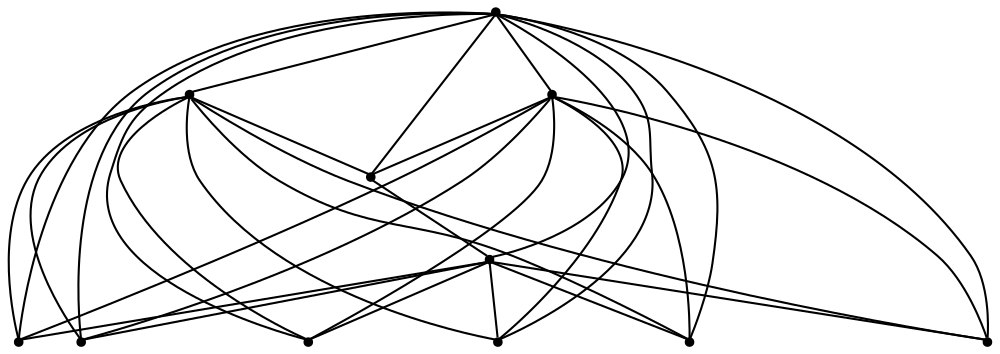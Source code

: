 graph {
  node [shape=point,comment="{\"directed\":false,\"doi\":\"10.1007/978-3-662-45803-7_16\",\"figure\":\"5 (2)\"}"]

  v0 [pos="907.901837718842,663.7460202934474"]
  v1 [pos="908.9959505411778,837.4390512956841"]
  v2 [pos="734.4618439034434,838.3853374503"]
  v3 [pos="691.391136540168,750.4455611938506"]
  v4 [pos="648.0432346292397,750.4455611938505"]
  v5 [pos="864.7744730434221,750.4455611938506"]
  v6 [pos="994.8141068301348,750.4455611938505"]
  v7 [pos="821.4307703268807,750.4455611938505"]
  v8 [pos="734.45974430625,662.9414289767858"]
  v9 [pos="778.0828047917951,750.4455611938505"]
  v10 [pos="734.7349028808668,750.4455611938506"]

  v4 -- v2 [id="-2",pos="648.0432346292397,750.4455611938505 734.4618439034434,838.3853374503 734.4618439034434,838.3853374503 734.4618439034434,838.3853374503"]
  v8 -- v10 [id="-3",pos="734.45974430625,662.9414289767858 734.7349028808668,750.4455611938506 734.7349028808668,750.4455611938506 734.7349028808668,750.4455611938506"]
  v8 -- v3 [id="-4",pos="734.45974430625,662.9414289767858 691.391136540168,750.4455611938506 691.391136540168,750.4455611938506 691.391136540168,750.4455611938506"]
  v8 -- v5 [id="-5",pos="734.45974430625,662.9414289767858 864.7744730434221,750.4455611938506 864.7744730434221,750.4455611938506 864.7744730434221,750.4455611938506"]
  v8 -- v7 [id="-6",pos="734.45974430625,662.9414289767858 821.4307703268807,750.4455611938505 821.4307703268807,750.4455611938505 821.4307703268807,750.4455611938505"]
  v8 -- v9 [id="-7",pos="734.45974430625,662.9414289767858 778.0828047917951,750.4455611938505 778.0828047917951,750.4455611938505 778.0828047917951,750.4455611938505"]
  v8 -- v6 [id="-8",pos="734.45974430625,662.9414289767858 994.8141068301348,750.4455611938505 994.8141068301348,750.4455611938505 994.8141068301348,750.4455611938505"]
  v8 -- v4 [id="-9",pos="734.45974430625,662.9414289767858 648.0432346292397,750.4455611938505 648.0432346292397,750.4455611938505 648.0432346292397,750.4455611938505"]
  v2 -- v7 [id="-10",pos="734.4618439034434,838.3853374503 821.4307703268807,750.4455611938505 821.4307703268807,750.4455611938505 821.4307703268807,750.4455611938505"]
  v2 -- v5 [id="-11",pos="734.4618439034434,838.3853374503 864.7744730434221,750.4455611938506 864.7744730434221,750.4455611938506 864.7744730434221,750.4455611938506"]
  v2 -- v3 [id="-12",pos="734.4618439034434,838.3853374503 691.391136540168,750.4455611938506 691.391136540168,750.4455611938506 691.391136540168,750.4455611938506"]
  v2 -- v9 [id="-13",pos="734.4618439034434,838.3853374503 778.0828047917951,750.4455611938505 778.0828047917951,750.4455611938505 778.0828047917951,750.4455611938505"]
  v2 -- v6 [id="-14",pos="734.4618439034434,838.3853374503 994.8141068301348,750.4455611938505 994.8141068301348,750.4455611938505 994.8141068301348,750.4455611938505"]
  v2 -- v10 [id="-15",pos="734.4618439034434,838.3853374503 734.7349028808668,750.4455611938506 734.7349028808668,750.4455611938506 734.7349028808668,750.4455611938506"]
  v1 -- v6 [id="-17",pos="908.9959505411778,837.4390512956841 994.8141068301348,750.4455611938505 994.8141068301348,750.4455611938505 994.8141068301348,750.4455611938505"]
  v1 -- v4 [id="-18",pos="908.9959505411778,837.4390512956841 648.0432346292397,750.4455611938505 648.0432346292397,750.4455611938505 648.0432346292397,750.4455611938505"]
  v1 -- v3 [id="-19",pos="908.9959505411778,837.4390512956841 691.391136540168,750.4455611938506 691.391136540168,750.4455611938506 691.391136540168,750.4455611938506"]
  v1 -- v5 [id="-20",pos="908.9959505411778,837.4390512956841 864.7744730434221,750.4455611938506 864.7744730434221,750.4455611938506 864.7744730434221,750.4455611938506"]
  v1 -- v7 [id="-21",pos="908.9959505411778,837.4390512956841 821.4307703268807,750.4455611938505 821.4307703268807,750.4455611938505 821.4307703268807,750.4455611938505"]
  v1 -- v10 [id="-22",pos="908.9959505411778,837.4390512956841 734.7349028808668,750.4455611938506 734.7349028808668,750.4455611938506 734.7349028808668,750.4455611938506"]
  v1 -- v9 [id="-23",pos="908.9959505411778,837.4390512956841 778.0828047917951,750.4455611938505 778.0828047917951,750.4455611938505 778.0828047917951,750.4455611938505"]
  v0 -- v10 [id="-24",pos="907.901837718842,663.7460202934474 734.7349028808668,750.4455611938506 734.7349028808668,750.4455611938506 734.7349028808668,750.4455611938506"]
  v0 -- v9 [id="-25",pos="907.901837718842,663.7460202934474 778.0828047917951,750.4455611938505 778.0828047917951,750.4455611938505 778.0828047917951,750.4455611938505"]
  v0 -- v8 [id="-26",pos="907.901837718842,663.7460202934474 734.45974430625,662.9414289767858 734.45974430625,662.9414289767858 734.45974430625,662.9414289767858"]
  v0 -- v7 [id="-28",pos="907.901837718842,663.7460202934474 821.4307703268807,750.4455611938505 821.4307703268807,750.4455611938505 821.4307703268807,750.4455611938505"]
  v0 -- v6 [id="-29",pos="907.901837718842,663.7460202934474 994.8141068301348,750.4455611938505 994.8141068301348,750.4455611938505 994.8141068301348,750.4455611938505"]
  v0 -- v5 [id="-30",pos="907.901837718842,663.7460202934474 864.7744730434221,750.4455611938506 864.7744730434221,750.4455611938506 864.7744730434221,750.4455611938506"]
  v0 -- v4 [id="-31",pos="907.901837718842,663.7460202934474 648.0432346292397,750.4455611938505 648.0432346292397,750.4455611938505 648.0432346292397,750.4455611938505"]
  v0 -- v1 [id="-32",pos="907.901837718842,663.7460202934474 926.1885657838624,667.3821865458103 926.1885657838624,667.3821865458103 926.1885657838624,667.3821865458103 944.2473921171579,670.9965976311337 980.3693076022932,678.2170230706424 1002.0432585577573,692.6662706807979 1023.7172095132215,707.1113199253844 1030.939060368785,728.7809929750487 1030.939060368785,750.4465312707433 1030.939060368785,772.1162043204076 1023.7172095132215,793.7858773700718 1002.0432585577573,808.2309902262579 980.3693076022932,822.6801742248139 944.2473921171579,829.900663275922 926.1885657838624,833.515010749646 908.9959505411778,837.4390512956841 908.9959505411778,837.4390512956841 908.9959505411778,837.4390512956841"]
  v0 -- v3 [id="-33",pos="907.901837718842,663.7460202934474 691.391136540168,750.4455611938506 691.391136540168,750.4455611938506 691.391136540168,750.4455611938506"]
  v0 -- v2 [id="-34",pos="907.901837718842,663.7460202934474 908.1255402561799,652.9371373012237 908.1255402561799,642.1023007763916 861.1667129174699,638.4920880566373 814.2078219546025,634.8776769713139 720.2901036530251,638.4920880566373 669.7203508865333,647.5218182215923 619.1463989256547,656.5473500209781 611.9244844459338,670.9965976311337 606.5080963042612,689.0518595954745 601.0875089682017,707.1113199253844 597.4724479701905,728.7809929750487 597.4724479701905,750.4465312707433 597.4724479701905,772.1162043204076 601.0875089682017,793.7858773700718 606.5080963042612,811.8453376999817 611.9244844459338,829.900663275922 619.1463989256547,844.3499108860776 640.8203498811188,853.3754426854636 662.494300836583,862.4051728504185 698.6161526975609,866.0153855701728 716.6791782252434,862.4051728504185 734.7380045585388,858.7949601306641 734.7380045585388,847.960123605832 734.4618439034434,838.3853374503"]
}